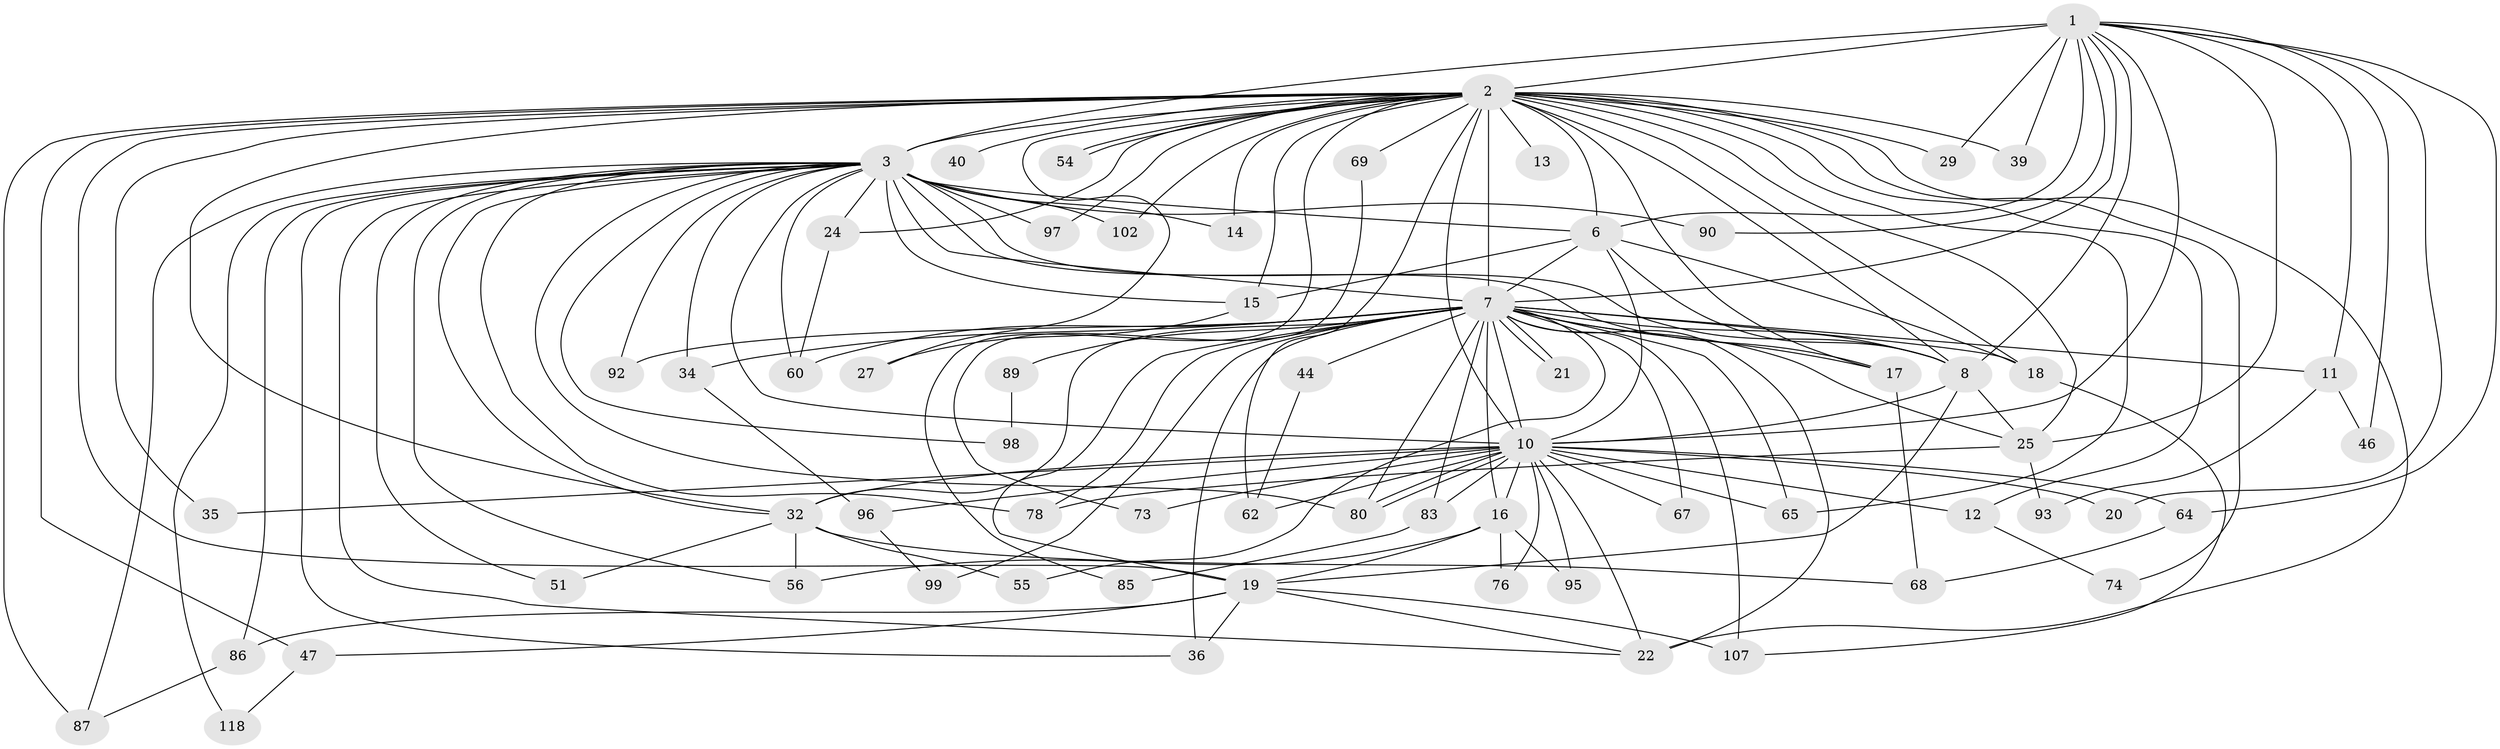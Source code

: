// original degree distribution, {19: 0.007751937984496124, 34: 0.007751937984496124, 39: 0.007751937984496124, 16: 0.007751937984496124, 21: 0.007751937984496124, 15: 0.007751937984496124, 31: 0.015503875968992248, 13: 0.007751937984496124, 17: 0.007751937984496124, 4: 0.06976744186046512, 3: 0.24806201550387597, 2: 0.5116279069767442, 7: 0.015503875968992248, 5: 0.06201550387596899, 6: 0.015503875968992248}
// Generated by graph-tools (version 1.1) at 2025/14/03/09/25 04:14:13]
// undirected, 64 vertices, 153 edges
graph export_dot {
graph [start="1"]
  node [color=gray90,style=filled];
  1 [super="+9"];
  2 [super="+4+37+123+124+59+5"];
  3 [super="+38+66"];
  6 [super="+57+53+128"];
  7 [super="+31+61+33+48+30+49+105+79+28+41+71+23"];
  8 [super="+126+75"];
  10;
  11;
  12;
  13;
  14;
  15;
  16;
  17;
  18;
  19 [super="+72"];
  20;
  21;
  22 [super="+117+70"];
  24 [super="+63+101"];
  25 [super="+82"];
  27;
  29;
  32 [super="+43"];
  34;
  35;
  36;
  39;
  40;
  44;
  46;
  47;
  51;
  54;
  55;
  56 [super="+106"];
  60 [super="+113"];
  62 [super="+81"];
  64 [super="+115"];
  65;
  67;
  68;
  69;
  73;
  74;
  76;
  78 [super="+112"];
  80;
  83;
  85;
  86;
  87 [super="+94"];
  89;
  90;
  92;
  93;
  95;
  96;
  97;
  98;
  99;
  102;
  107;
  118;
  1 -- 2 [weight=11];
  1 -- 3 [weight=2];
  1 -- 6 [weight=5];
  1 -- 7 [weight=4];
  1 -- 8 [weight=2];
  1 -- 10 [weight=2];
  1 -- 11;
  1 -- 20;
  1 -- 39;
  1 -- 46;
  1 -- 64;
  1 -- 25;
  1 -- 90;
  1 -- 29;
  2 -- 3 [weight=7];
  2 -- 6 [weight=4];
  2 -- 7 [weight=8];
  2 -- 8 [weight=3];
  2 -- 10 [weight=5];
  2 -- 12;
  2 -- 13 [weight=2];
  2 -- 24 [weight=3];
  2 -- 29;
  2 -- 35;
  2 -- 39;
  2 -- 40 [weight=2];
  2 -- 47;
  2 -- 54;
  2 -- 54;
  2 -- 74;
  2 -- 85;
  2 -- 97;
  2 -- 32;
  2 -- 102;
  2 -- 14;
  2 -- 17;
  2 -- 19;
  2 -- 25 [weight=2];
  2 -- 22 [weight=2];
  2 -- 15;
  2 -- 65;
  2 -- 69 [weight=2];
  2 -- 18;
  2 -- 87;
  2 -- 27;
  2 -- 62;
  3 -- 6 [weight=2];
  3 -- 7 [weight=5];
  3 -- 8 [weight=2];
  3 -- 10 [weight=2];
  3 -- 14;
  3 -- 15;
  3 -- 17 [weight=2];
  3 -- 24;
  3 -- 32;
  3 -- 34;
  3 -- 36;
  3 -- 51;
  3 -- 56;
  3 -- 60;
  3 -- 78;
  3 -- 86;
  3 -- 90;
  3 -- 92;
  3 -- 97;
  3 -- 98;
  3 -- 102;
  3 -- 118;
  3 -- 87;
  3 -- 22;
  3 -- 80;
  6 -- 7;
  6 -- 8;
  6 -- 10 [weight=2];
  6 -- 15;
  6 -- 18;
  7 -- 8;
  7 -- 10 [weight=2];
  7 -- 11;
  7 -- 16 [weight=2];
  7 -- 18;
  7 -- 21;
  7 -- 21;
  7 -- 25;
  7 -- 65;
  7 -- 78;
  7 -- 83;
  7 -- 89 [weight=2];
  7 -- 99;
  7 -- 92;
  7 -- 17;
  7 -- 60;
  7 -- 67;
  7 -- 19;
  7 -- 34;
  7 -- 55;
  7 -- 22;
  7 -- 32;
  7 -- 80;
  7 -- 44 [weight=2];
  7 -- 36;
  7 -- 107;
  8 -- 10;
  8 -- 25 [weight=2];
  8 -- 19;
  10 -- 12;
  10 -- 16;
  10 -- 20;
  10 -- 22;
  10 -- 32;
  10 -- 35;
  10 -- 62;
  10 -- 64;
  10 -- 65;
  10 -- 67;
  10 -- 73;
  10 -- 76;
  10 -- 80;
  10 -- 80;
  10 -- 83;
  10 -- 95;
  10 -- 96;
  11 -- 46;
  11 -- 93;
  12 -- 74;
  15 -- 27;
  16 -- 19;
  16 -- 76;
  16 -- 95;
  16 -- 56;
  17 -- 68;
  18 -- 107;
  19 -- 36;
  19 -- 47;
  19 -- 107;
  19 -- 22;
  19 -- 86;
  24 -- 60;
  25 -- 78;
  25 -- 93;
  32 -- 55;
  32 -- 51;
  32 -- 68;
  32 -- 56;
  34 -- 96;
  44 -- 62;
  47 -- 118;
  64 -- 68;
  69 -- 73;
  83 -- 85;
  86 -- 87;
  89 -- 98;
  96 -- 99;
}
